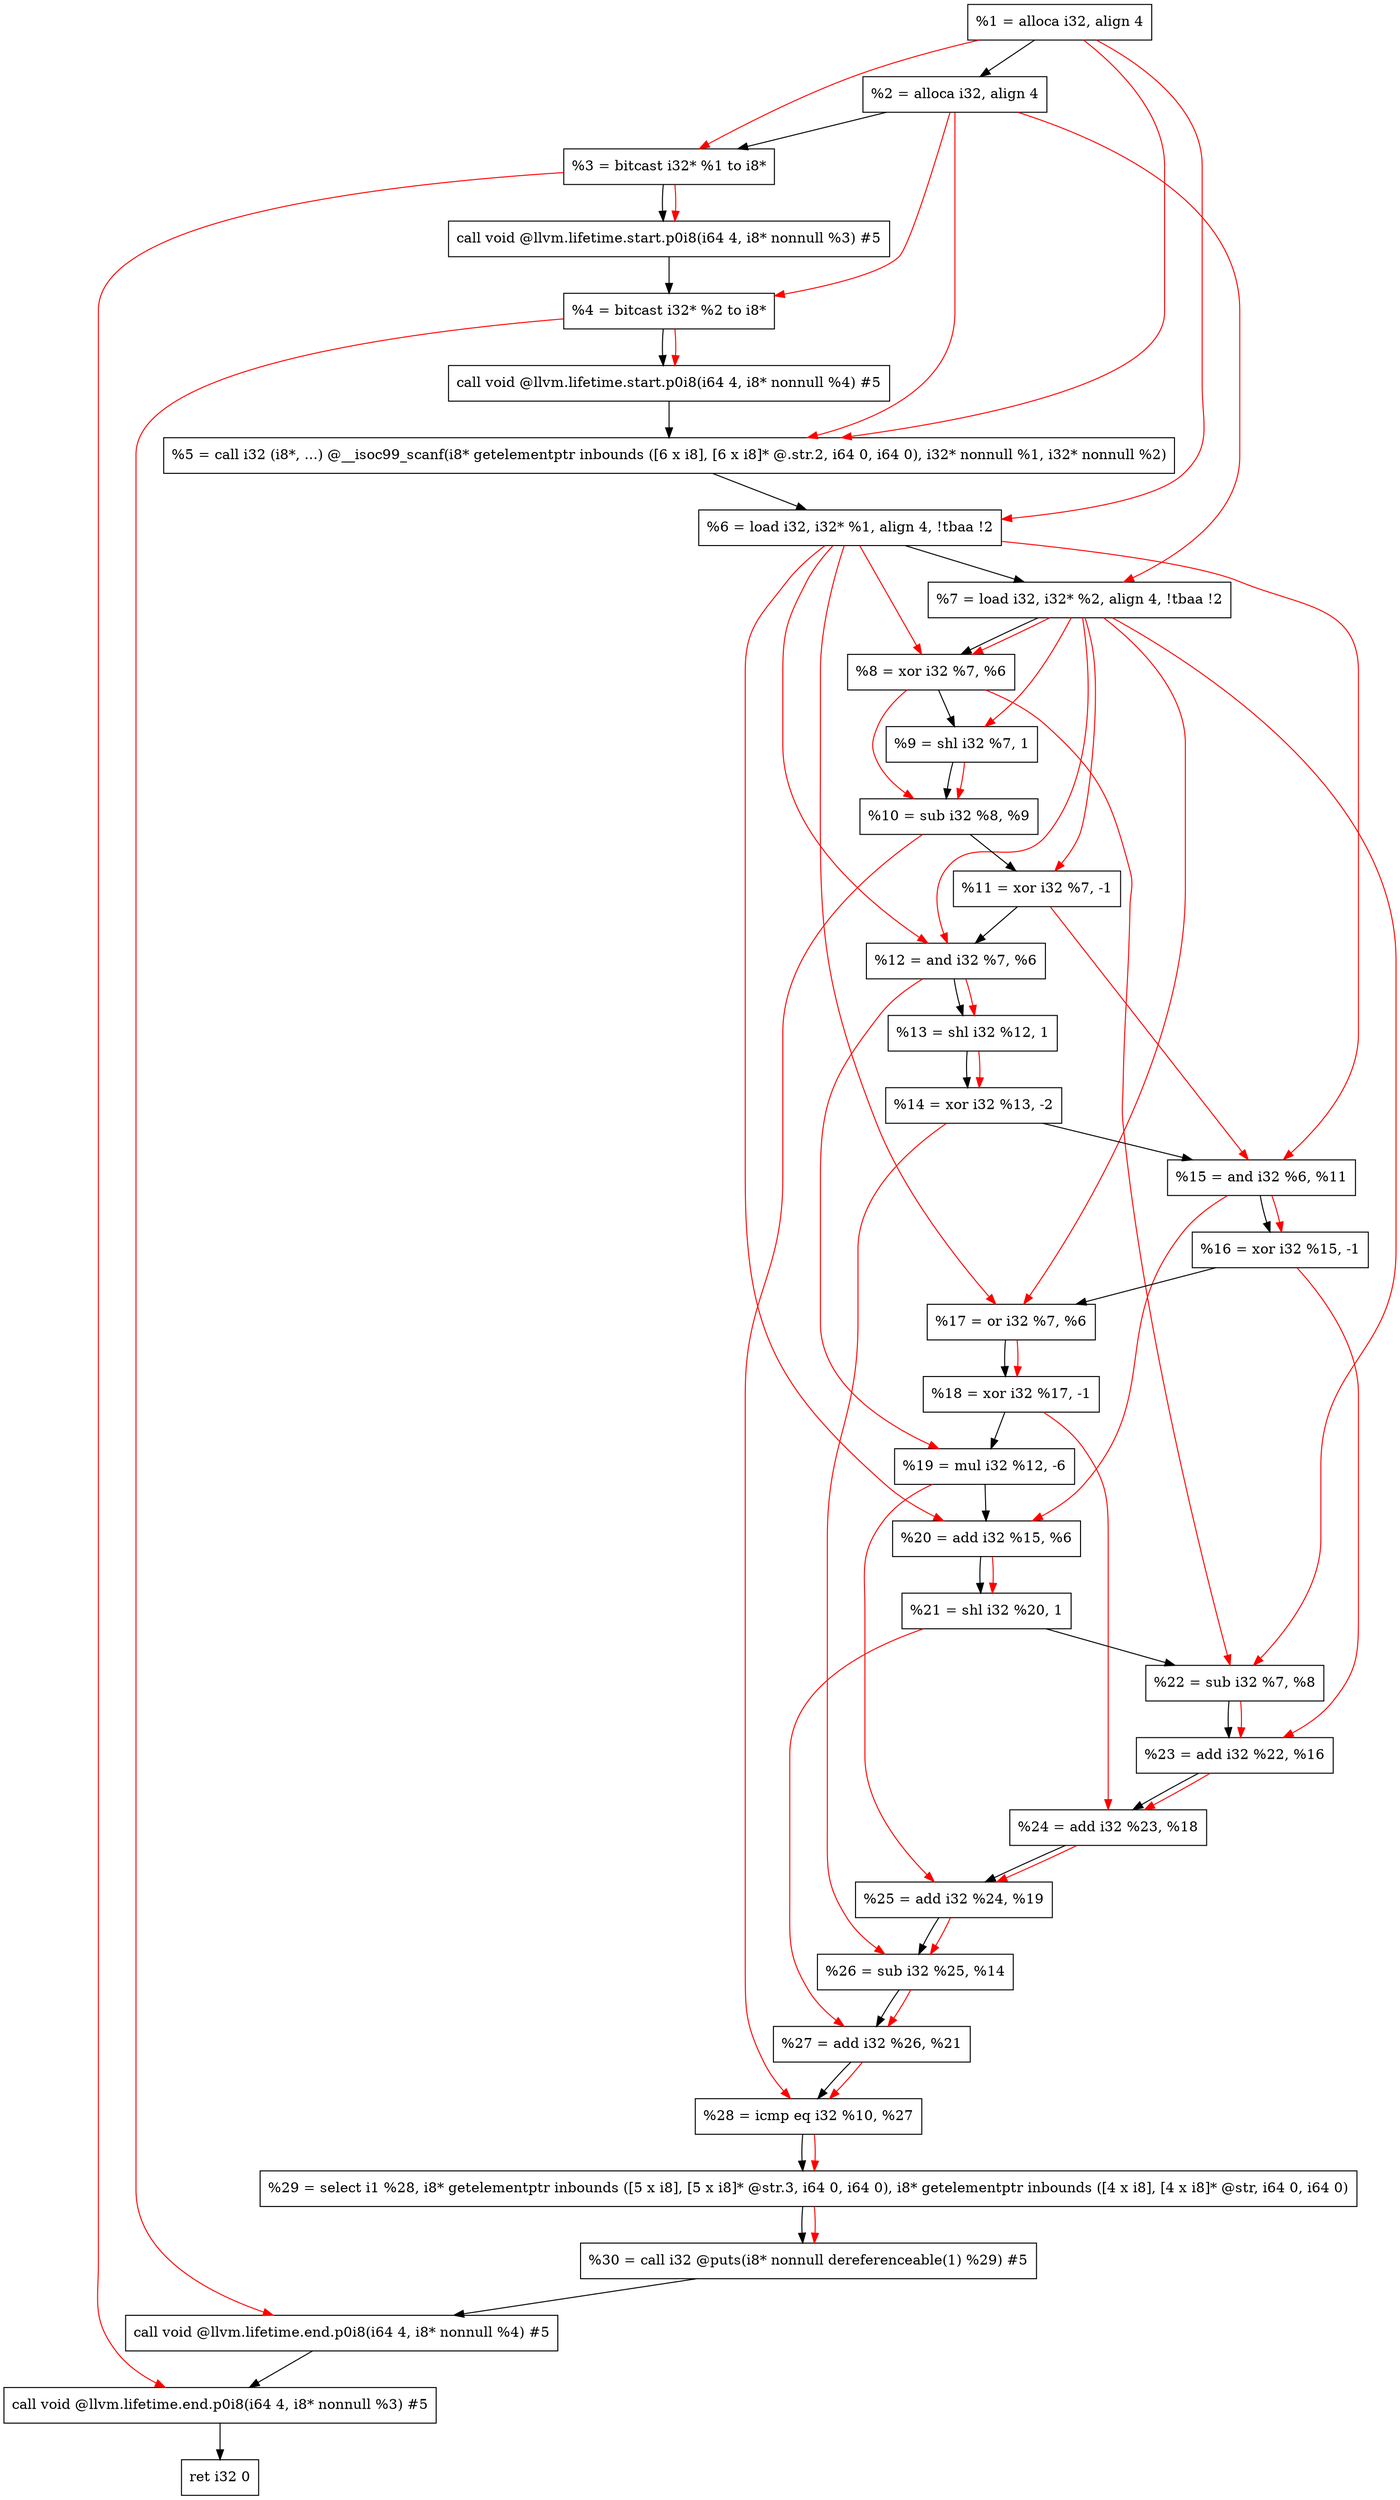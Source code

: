 digraph "DFG for'main' function" {
	Node0x2395b18[shape=record, label="  %1 = alloca i32, align 4"];
	Node0x2395b98[shape=record, label="  %2 = alloca i32, align 4"];
	Node0x2395c28[shape=record, label="  %3 = bitcast i32* %1 to i8*"];
	Node0x2396088[shape=record, label="  call void @llvm.lifetime.start.p0i8(i64 4, i8* nonnull %3) #5"];
	Node0x2396168[shape=record, label="  %4 = bitcast i32* %2 to i8*"];
	Node0x2396288[shape=record, label="  call void @llvm.lifetime.start.p0i8(i64 4, i8* nonnull %4) #5"];
	Node0x23964c0[shape=record, label="  %5 = call i32 (i8*, ...) @__isoc99_scanf(i8* getelementptr inbounds ([6 x i8], [6 x i8]* @.str.2, i64 0, i64 0), i32* nonnull %1, i32* nonnull %2)"];
	Node0x2396578[shape=record, label="  %6 = load i32, i32* %1, align 4, !tbaa !2"];
	Node0x23974e8[shape=record, label="  %7 = load i32, i32* %2, align 4, !tbaa !2"];
	Node0x2397b70[shape=record, label="  %8 = xor i32 %7, %6"];
	Node0x2397be0[shape=record, label="  %9 = shl i32 %7, 1"];
	Node0x2397c50[shape=record, label="  %10 = sub i32 %8, %9"];
	Node0x2397cc0[shape=record, label="  %11 = xor i32 %7, -1"];
	Node0x2397d30[shape=record, label="  %12 = and i32 %7, %6"];
	Node0x2397da0[shape=record, label="  %13 = shl i32 %12, 1"];
	Node0x2397e10[shape=record, label="  %14 = xor i32 %13, -2"];
	Node0x2397e80[shape=record, label="  %15 = and i32 %6, %11"];
	Node0x2397ef0[shape=record, label="  %16 = xor i32 %15, -1"];
	Node0x2397f60[shape=record, label="  %17 = or i32 %7, %6"];
	Node0x2397fd0[shape=record, label="  %18 = xor i32 %17, -1"];
	Node0x2398040[shape=record, label="  %19 = mul i32 %12, -6"];
	Node0x23980b0[shape=record, label="  %20 = add i32 %15, %6"];
	Node0x2398120[shape=record, label="  %21 = shl i32 %20, 1"];
	Node0x2398190[shape=record, label="  %22 = sub i32 %7, %8"];
	Node0x2398200[shape=record, label="  %23 = add i32 %22, %16"];
	Node0x2398270[shape=record, label="  %24 = add i32 %23, %18"];
	Node0x23982e0[shape=record, label="  %25 = add i32 %24, %19"];
	Node0x2398350[shape=record, label="  %26 = sub i32 %25, %14"];
	Node0x23983c0[shape=record, label="  %27 = add i32 %26, %21"];
	Node0x2398430[shape=record, label="  %28 = icmp eq i32 %10, %27"];
	Node0x23369d8[shape=record, label="  %29 = select i1 %28, i8* getelementptr inbounds ([5 x i8], [5 x i8]* @str.3, i64 0, i64 0), i8* getelementptr inbounds ([4 x i8], [4 x i8]* @str, i64 0, i64 0)"];
	Node0x23984c0[shape=record, label="  %30 = call i32 @puts(i8* nonnull dereferenceable(1) %29) #5"];
	Node0x2398718[shape=record, label="  call void @llvm.lifetime.end.p0i8(i64 4, i8* nonnull %4) #5"];
	Node0x2398878[shape=record, label="  call void @llvm.lifetime.end.p0i8(i64 4, i8* nonnull %3) #5"];
	Node0x2398938[shape=record, label="  ret i32 0"];
	Node0x2395b18 -> Node0x2395b98;
	Node0x2395b98 -> Node0x2395c28;
	Node0x2395c28 -> Node0x2396088;
	Node0x2396088 -> Node0x2396168;
	Node0x2396168 -> Node0x2396288;
	Node0x2396288 -> Node0x23964c0;
	Node0x23964c0 -> Node0x2396578;
	Node0x2396578 -> Node0x23974e8;
	Node0x23974e8 -> Node0x2397b70;
	Node0x2397b70 -> Node0x2397be0;
	Node0x2397be0 -> Node0x2397c50;
	Node0x2397c50 -> Node0x2397cc0;
	Node0x2397cc0 -> Node0x2397d30;
	Node0x2397d30 -> Node0x2397da0;
	Node0x2397da0 -> Node0x2397e10;
	Node0x2397e10 -> Node0x2397e80;
	Node0x2397e80 -> Node0x2397ef0;
	Node0x2397ef0 -> Node0x2397f60;
	Node0x2397f60 -> Node0x2397fd0;
	Node0x2397fd0 -> Node0x2398040;
	Node0x2398040 -> Node0x23980b0;
	Node0x23980b0 -> Node0x2398120;
	Node0x2398120 -> Node0x2398190;
	Node0x2398190 -> Node0x2398200;
	Node0x2398200 -> Node0x2398270;
	Node0x2398270 -> Node0x23982e0;
	Node0x23982e0 -> Node0x2398350;
	Node0x2398350 -> Node0x23983c0;
	Node0x23983c0 -> Node0x2398430;
	Node0x2398430 -> Node0x23369d8;
	Node0x23369d8 -> Node0x23984c0;
	Node0x23984c0 -> Node0x2398718;
	Node0x2398718 -> Node0x2398878;
	Node0x2398878 -> Node0x2398938;
edge [color=red]
	Node0x2395b18 -> Node0x2395c28;
	Node0x2395c28 -> Node0x2396088;
	Node0x2395b98 -> Node0x2396168;
	Node0x2396168 -> Node0x2396288;
	Node0x2395b18 -> Node0x23964c0;
	Node0x2395b98 -> Node0x23964c0;
	Node0x2395b18 -> Node0x2396578;
	Node0x2395b98 -> Node0x23974e8;
	Node0x23974e8 -> Node0x2397b70;
	Node0x2396578 -> Node0x2397b70;
	Node0x23974e8 -> Node0x2397be0;
	Node0x2397b70 -> Node0x2397c50;
	Node0x2397be0 -> Node0x2397c50;
	Node0x23974e8 -> Node0x2397cc0;
	Node0x23974e8 -> Node0x2397d30;
	Node0x2396578 -> Node0x2397d30;
	Node0x2397d30 -> Node0x2397da0;
	Node0x2397da0 -> Node0x2397e10;
	Node0x2396578 -> Node0x2397e80;
	Node0x2397cc0 -> Node0x2397e80;
	Node0x2397e80 -> Node0x2397ef0;
	Node0x23974e8 -> Node0x2397f60;
	Node0x2396578 -> Node0x2397f60;
	Node0x2397f60 -> Node0x2397fd0;
	Node0x2397d30 -> Node0x2398040;
	Node0x2397e80 -> Node0x23980b0;
	Node0x2396578 -> Node0x23980b0;
	Node0x23980b0 -> Node0x2398120;
	Node0x23974e8 -> Node0x2398190;
	Node0x2397b70 -> Node0x2398190;
	Node0x2398190 -> Node0x2398200;
	Node0x2397ef0 -> Node0x2398200;
	Node0x2398200 -> Node0x2398270;
	Node0x2397fd0 -> Node0x2398270;
	Node0x2398270 -> Node0x23982e0;
	Node0x2398040 -> Node0x23982e0;
	Node0x23982e0 -> Node0x2398350;
	Node0x2397e10 -> Node0x2398350;
	Node0x2398350 -> Node0x23983c0;
	Node0x2398120 -> Node0x23983c0;
	Node0x2397c50 -> Node0x2398430;
	Node0x23983c0 -> Node0x2398430;
	Node0x2398430 -> Node0x23369d8;
	Node0x23369d8 -> Node0x23984c0;
	Node0x2396168 -> Node0x2398718;
	Node0x2395c28 -> Node0x2398878;
}
